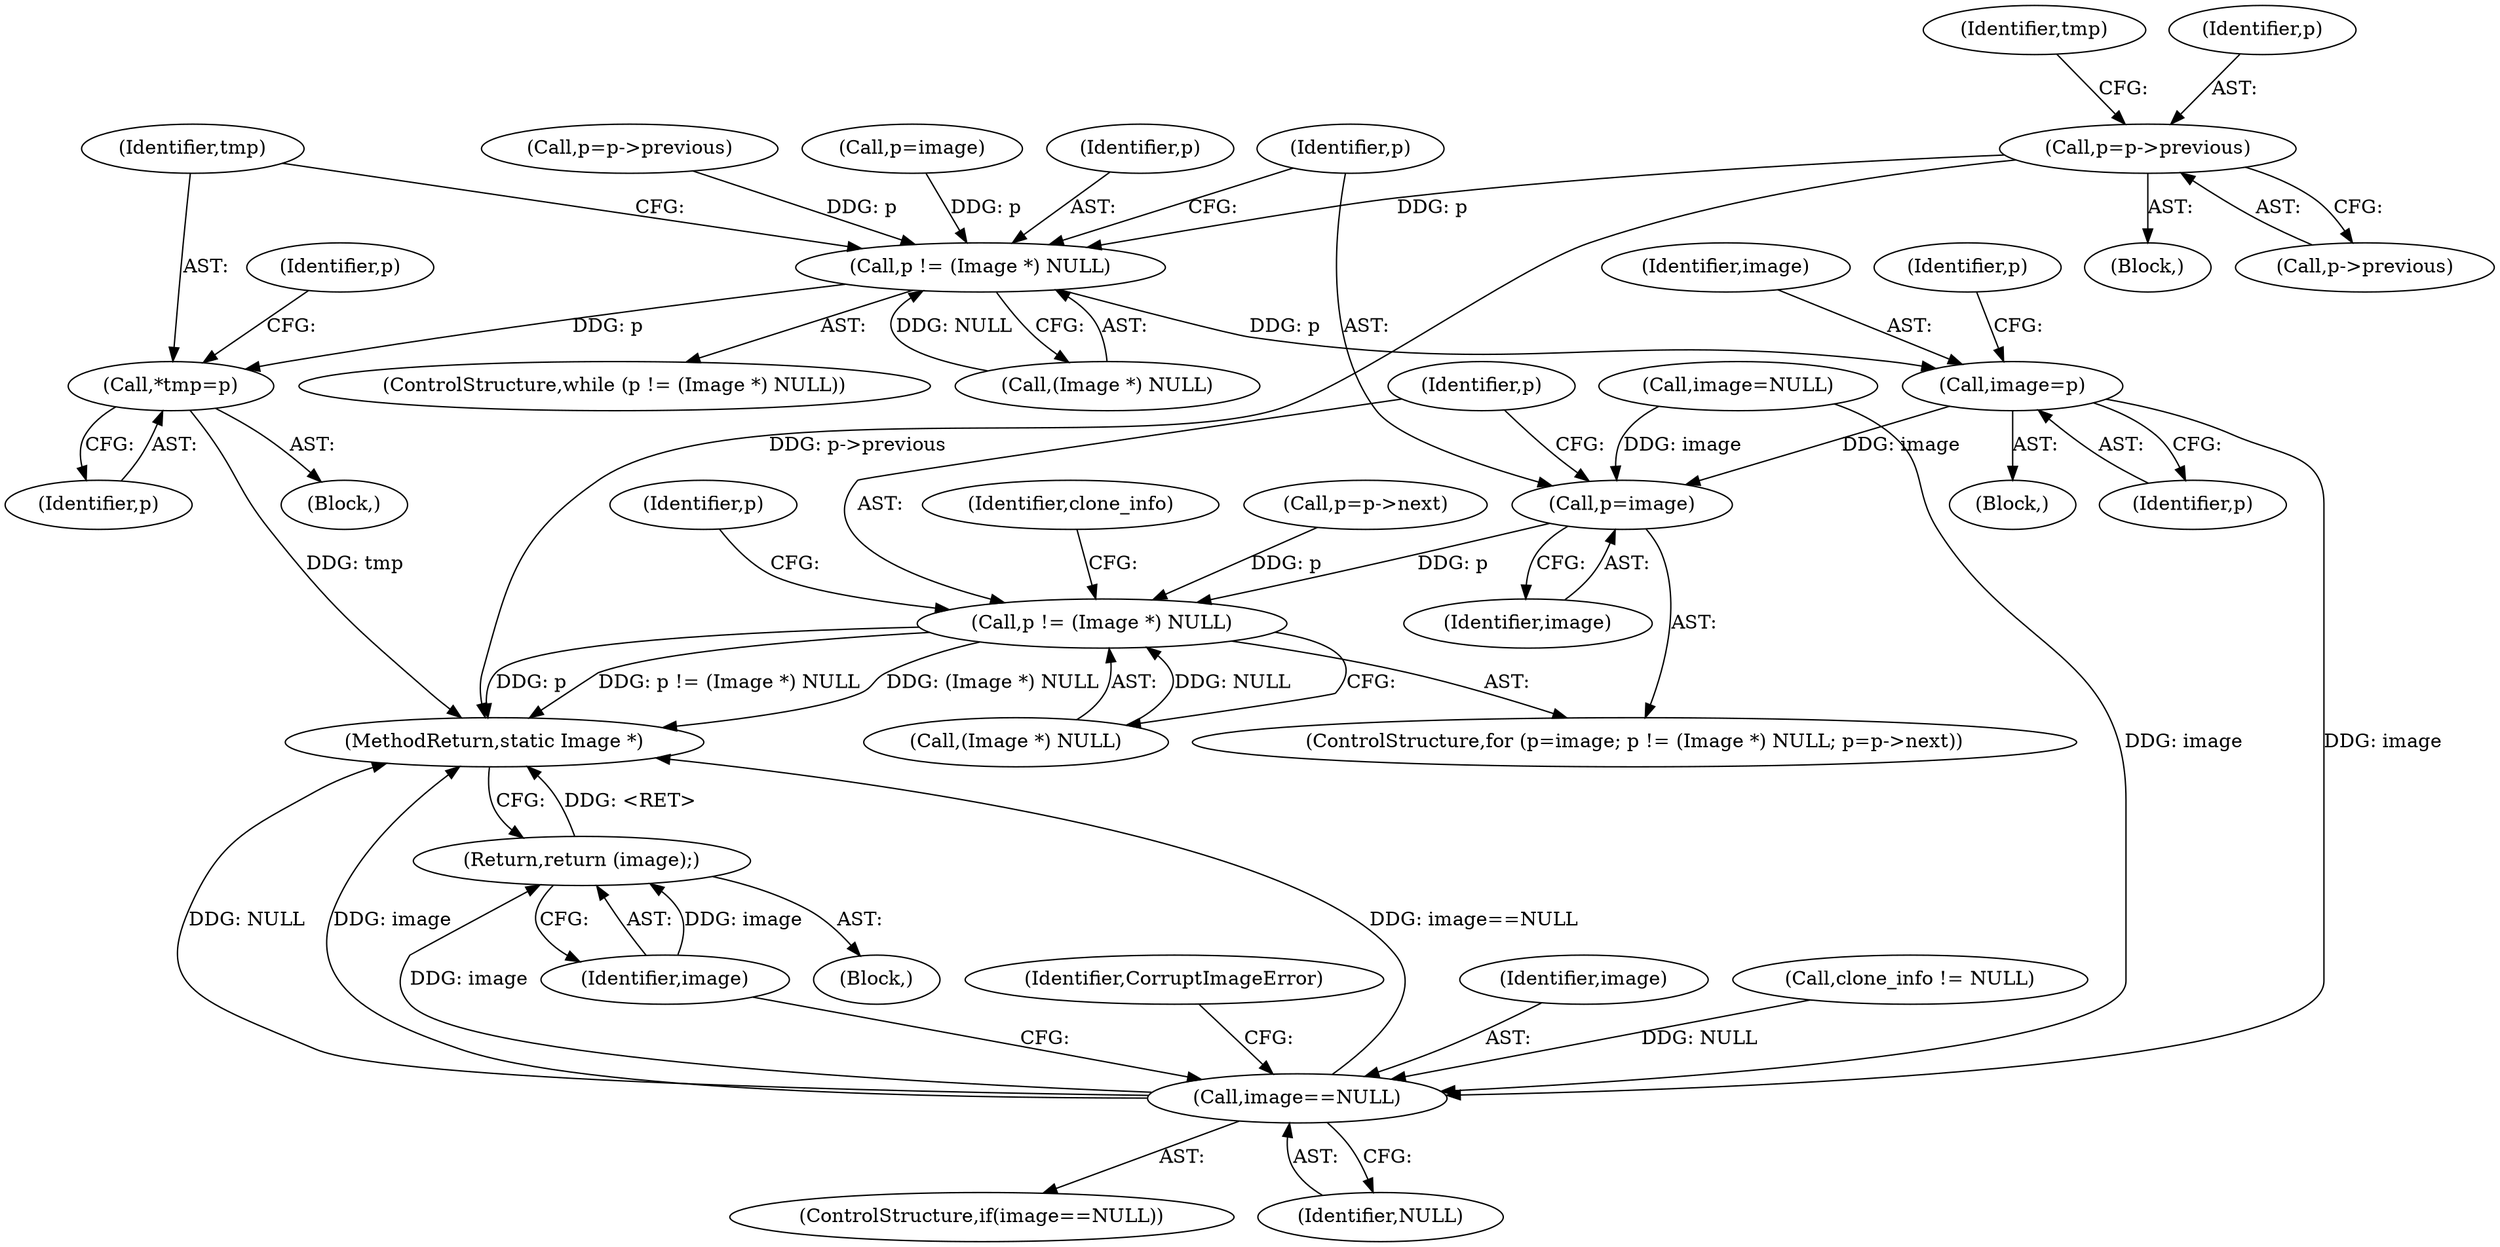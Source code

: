 digraph "0_ImageMagick_8a370f9ab120faf182aa160900ba692ba8e2bcf0@pointer" {
"1001733" [label="(Call,p=p->previous)"];
"1001710" [label="(Call,p != (Image *) NULL)"];
"1001717" [label="(Call,*tmp=p)"];
"1001743" [label="(Call,image=p)"];
"1001752" [label="(Call,p=image)"];
"1001755" [label="(Call,p != (Image *) NULL)"];
"1001810" [label="(Call,image==NULL)"];
"1001816" [label="(Return,return (image);)"];
"1001733" [label="(Call,p=p->previous)"];
"1001717" [label="(Call,*tmp=p)"];
"1001745" [label="(Identifier,p)"];
"1001814" [label="(Identifier,CorruptImageError)"];
"1001817" [label="(Identifier,image)"];
"1001754" [label="(Identifier,image)"];
"1001740" [label="(Identifier,tmp)"];
"1001718" [label="(Identifier,tmp)"];
"1001746" [label="(Call,p=p->previous)"];
"1001816" [label="(Return,return (image);)"];
"1001742" [label="(Block,)"];
"1001732" [label="(Block,)"];
"1001755" [label="(Call,p != (Image *) NULL)"];
"1001703" [label="(Call,p=image)"];
"1001752" [label="(Call,p=image)"];
"1001767" [label="(Identifier,p)"];
"1001735" [label="(Call,p->previous)"];
"1001709" [label="(ControlStructure,while (p != (Image *) NULL))"];
"1001811" [label="(Identifier,image)"];
"1001772" [label="(Call,clone_info != NULL)"];
"1001706" [label="(Call,image=NULL)"];
"1001810" [label="(Call,image==NULL)"];
"1001710" [label="(Call,p != (Image *) NULL)"];
"1001744" [label="(Identifier,image)"];
"1001809" [label="(ControlStructure,if(image==NULL))"];
"1001751" [label="(ControlStructure,for (p=image; p != (Image *) NULL; p=p->next))"];
"1001757" [label="(Call,(Image *) NULL)"];
"1001773" [label="(Identifier,clone_info)"];
"1001711" [label="(Identifier,p)"];
"1000158" [label="(Block,)"];
"1001724" [label="(Identifier,p)"];
"1001756" [label="(Identifier,p)"];
"1001719" [label="(Identifier,p)"];
"1001812" [label="(Identifier,NULL)"];
"1001747" [label="(Identifier,p)"];
"1001734" [label="(Identifier,p)"];
"1001818" [label="(MethodReturn,static Image *)"];
"1001712" [label="(Call,(Image *) NULL)"];
"1001715" [label="(Block,)"];
"1001760" [label="(Call,p=p->next)"];
"1001753" [label="(Identifier,p)"];
"1001743" [label="(Call,image=p)"];
"1001733" -> "1001732"  [label="AST: "];
"1001733" -> "1001735"  [label="CFG: "];
"1001734" -> "1001733"  [label="AST: "];
"1001735" -> "1001733"  [label="AST: "];
"1001740" -> "1001733"  [label="CFG: "];
"1001733" -> "1001818"  [label="DDG: p->previous"];
"1001733" -> "1001710"  [label="DDG: p"];
"1001710" -> "1001709"  [label="AST: "];
"1001710" -> "1001712"  [label="CFG: "];
"1001711" -> "1001710"  [label="AST: "];
"1001712" -> "1001710"  [label="AST: "];
"1001718" -> "1001710"  [label="CFG: "];
"1001753" -> "1001710"  [label="CFG: "];
"1001746" -> "1001710"  [label="DDG: p"];
"1001703" -> "1001710"  [label="DDG: p"];
"1001712" -> "1001710"  [label="DDG: NULL"];
"1001710" -> "1001717"  [label="DDG: p"];
"1001710" -> "1001743"  [label="DDG: p"];
"1001717" -> "1001715"  [label="AST: "];
"1001717" -> "1001719"  [label="CFG: "];
"1001718" -> "1001717"  [label="AST: "];
"1001719" -> "1001717"  [label="AST: "];
"1001724" -> "1001717"  [label="CFG: "];
"1001717" -> "1001818"  [label="DDG: tmp"];
"1001743" -> "1001742"  [label="AST: "];
"1001743" -> "1001745"  [label="CFG: "];
"1001744" -> "1001743"  [label="AST: "];
"1001745" -> "1001743"  [label="AST: "];
"1001747" -> "1001743"  [label="CFG: "];
"1001743" -> "1001752"  [label="DDG: image"];
"1001743" -> "1001810"  [label="DDG: image"];
"1001752" -> "1001751"  [label="AST: "];
"1001752" -> "1001754"  [label="CFG: "];
"1001753" -> "1001752"  [label="AST: "];
"1001754" -> "1001752"  [label="AST: "];
"1001756" -> "1001752"  [label="CFG: "];
"1001706" -> "1001752"  [label="DDG: image"];
"1001752" -> "1001755"  [label="DDG: p"];
"1001755" -> "1001751"  [label="AST: "];
"1001755" -> "1001757"  [label="CFG: "];
"1001756" -> "1001755"  [label="AST: "];
"1001757" -> "1001755"  [label="AST: "];
"1001767" -> "1001755"  [label="CFG: "];
"1001773" -> "1001755"  [label="CFG: "];
"1001755" -> "1001818"  [label="DDG: p"];
"1001755" -> "1001818"  [label="DDG: p != (Image *) NULL"];
"1001755" -> "1001818"  [label="DDG: (Image *) NULL"];
"1001760" -> "1001755"  [label="DDG: p"];
"1001757" -> "1001755"  [label="DDG: NULL"];
"1001810" -> "1001809"  [label="AST: "];
"1001810" -> "1001812"  [label="CFG: "];
"1001811" -> "1001810"  [label="AST: "];
"1001812" -> "1001810"  [label="AST: "];
"1001814" -> "1001810"  [label="CFG: "];
"1001817" -> "1001810"  [label="CFG: "];
"1001810" -> "1001818"  [label="DDG: NULL"];
"1001810" -> "1001818"  [label="DDG: image"];
"1001810" -> "1001818"  [label="DDG: image==NULL"];
"1001706" -> "1001810"  [label="DDG: image"];
"1001772" -> "1001810"  [label="DDG: NULL"];
"1001810" -> "1001816"  [label="DDG: image"];
"1001816" -> "1000158"  [label="AST: "];
"1001816" -> "1001817"  [label="CFG: "];
"1001817" -> "1001816"  [label="AST: "];
"1001818" -> "1001816"  [label="CFG: "];
"1001816" -> "1001818"  [label="DDG: <RET>"];
"1001817" -> "1001816"  [label="DDG: image"];
}
